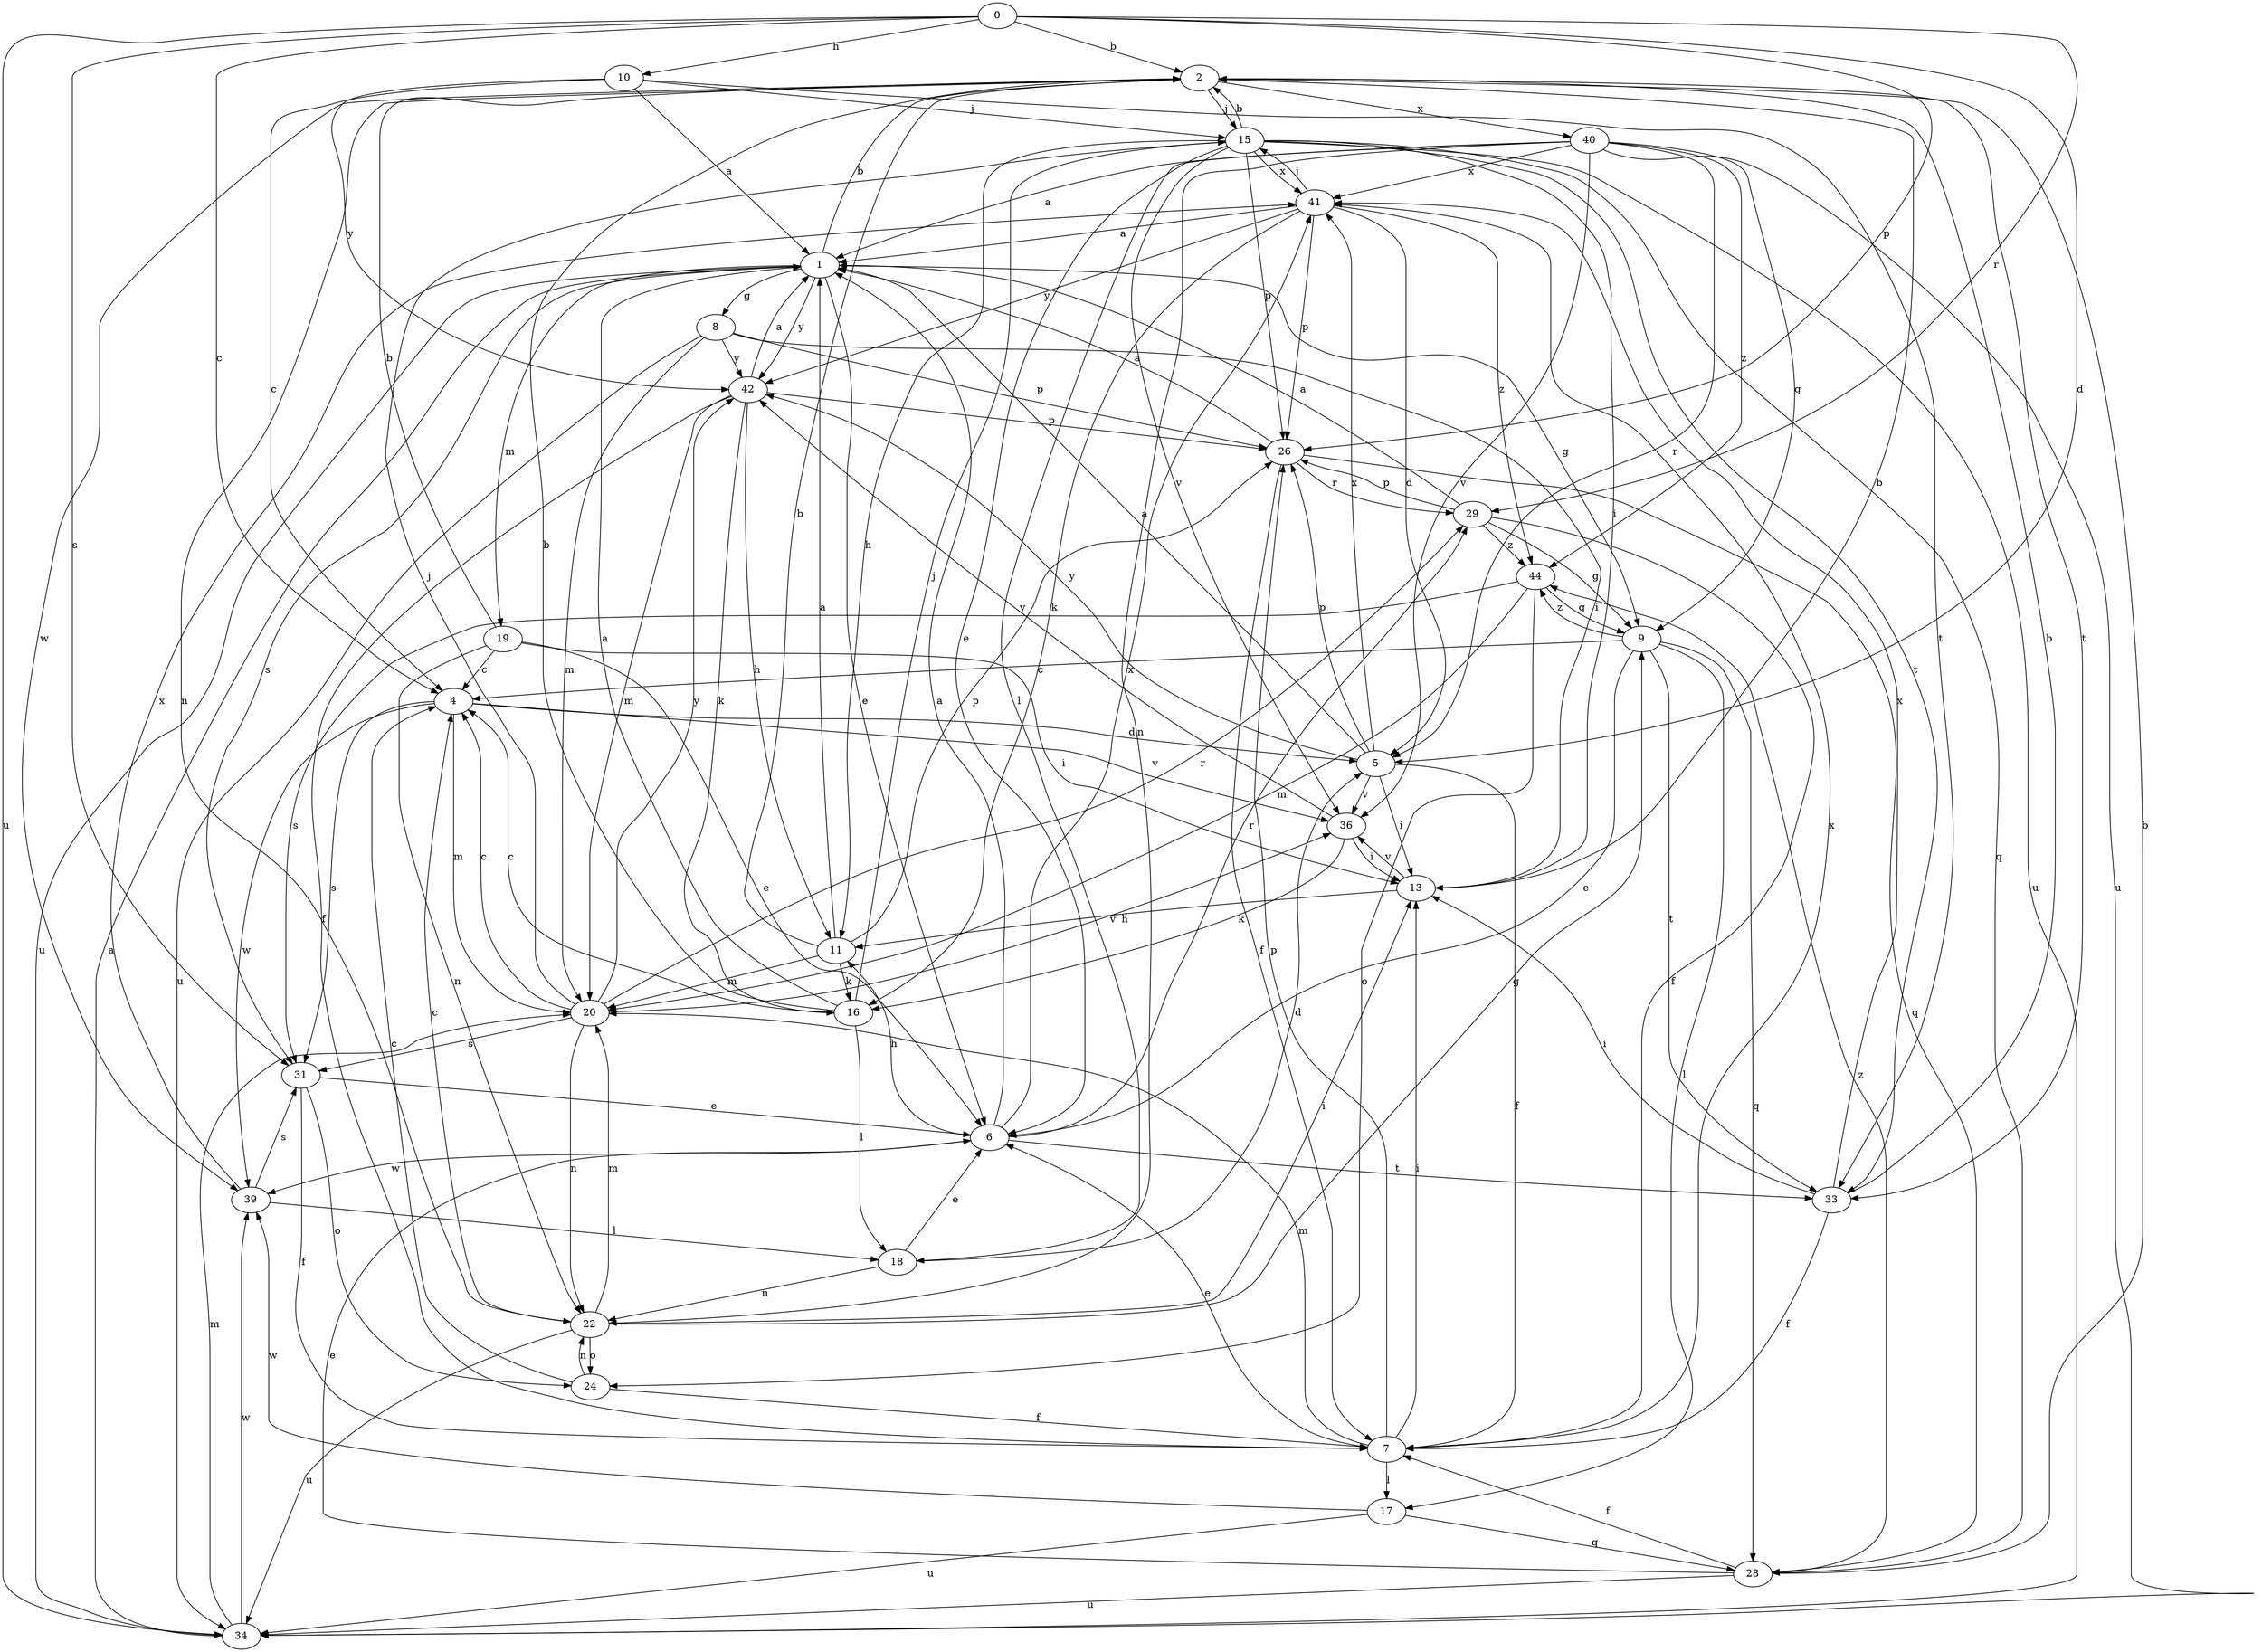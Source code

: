 strict digraph  {
0;
1;
2;
4;
5;
6;
7;
8;
9;
10;
11;
13;
15;
16;
17;
18;
19;
20;
22;
24;
26;
28;
29;
31;
33;
34;
36;
39;
40;
41;
42;
44;
0 -> 2  [label=b];
0 -> 4  [label=c];
0 -> 5  [label=d];
0 -> 10  [label=h];
0 -> 26  [label=p];
0 -> 29  [label=r];
0 -> 31  [label=s];
0 -> 34  [label=u];
1 -> 2  [label=b];
1 -> 6  [label=e];
1 -> 8  [label=g];
1 -> 9  [label=g];
1 -> 19  [label=m];
1 -> 31  [label=s];
1 -> 34  [label=u];
1 -> 42  [label=y];
2 -> 15  [label=j];
2 -> 22  [label=n];
2 -> 33  [label=t];
2 -> 39  [label=w];
2 -> 40  [label=x];
4 -> 5  [label=d];
4 -> 20  [label=m];
4 -> 31  [label=s];
4 -> 36  [label=v];
4 -> 39  [label=w];
5 -> 1  [label=a];
5 -> 7  [label=f];
5 -> 13  [label=i];
5 -> 26  [label=p];
5 -> 36  [label=v];
5 -> 41  [label=x];
5 -> 42  [label=y];
6 -> 1  [label=a];
6 -> 11  [label=h];
6 -> 29  [label=r];
6 -> 33  [label=t];
6 -> 39  [label=w];
6 -> 41  [label=x];
7 -> 6  [label=e];
7 -> 13  [label=i];
7 -> 17  [label=l];
7 -> 20  [label=m];
7 -> 26  [label=p];
7 -> 41  [label=x];
8 -> 13  [label=i];
8 -> 20  [label=m];
8 -> 26  [label=p];
8 -> 34  [label=u];
8 -> 42  [label=y];
9 -> 4  [label=c];
9 -> 6  [label=e];
9 -> 17  [label=l];
9 -> 28  [label=q];
9 -> 33  [label=t];
9 -> 44  [label=z];
10 -> 1  [label=a];
10 -> 4  [label=c];
10 -> 15  [label=j];
10 -> 33  [label=t];
10 -> 42  [label=y];
11 -> 1  [label=a];
11 -> 2  [label=b];
11 -> 16  [label=k];
11 -> 20  [label=m];
11 -> 26  [label=p];
13 -> 2  [label=b];
13 -> 11  [label=h];
13 -> 36  [label=v];
15 -> 2  [label=b];
15 -> 6  [label=e];
15 -> 11  [label=h];
15 -> 13  [label=i];
15 -> 26  [label=p];
15 -> 28  [label=q];
15 -> 33  [label=t];
15 -> 34  [label=u];
15 -> 36  [label=v];
15 -> 41  [label=x];
16 -> 1  [label=a];
16 -> 2  [label=b];
16 -> 4  [label=c];
16 -> 15  [label=j];
16 -> 18  [label=l];
17 -> 28  [label=q];
17 -> 34  [label=u];
17 -> 39  [label=w];
18 -> 5  [label=d];
18 -> 6  [label=e];
18 -> 22  [label=n];
19 -> 2  [label=b];
19 -> 4  [label=c];
19 -> 6  [label=e];
19 -> 13  [label=i];
19 -> 22  [label=n];
20 -> 4  [label=c];
20 -> 15  [label=j];
20 -> 22  [label=n];
20 -> 29  [label=r];
20 -> 31  [label=s];
20 -> 36  [label=v];
20 -> 42  [label=y];
22 -> 4  [label=c];
22 -> 9  [label=g];
22 -> 13  [label=i];
22 -> 20  [label=m];
22 -> 24  [label=o];
22 -> 34  [label=u];
24 -> 4  [label=c];
24 -> 7  [label=f];
24 -> 22  [label=n];
26 -> 1  [label=a];
26 -> 7  [label=f];
26 -> 28  [label=q];
26 -> 29  [label=r];
28 -> 2  [label=b];
28 -> 6  [label=e];
28 -> 7  [label=f];
28 -> 34  [label=u];
28 -> 44  [label=z];
29 -> 1  [label=a];
29 -> 7  [label=f];
29 -> 9  [label=g];
29 -> 26  [label=p];
29 -> 44  [label=z];
31 -> 6  [label=e];
31 -> 7  [label=f];
31 -> 24  [label=o];
33 -> 2  [label=b];
33 -> 7  [label=f];
33 -> 13  [label=i];
33 -> 41  [label=x];
34 -> 1  [label=a];
34 -> 20  [label=m];
34 -> 39  [label=w];
36 -> 13  [label=i];
36 -> 16  [label=k];
36 -> 42  [label=y];
39 -> 18  [label=l];
39 -> 31  [label=s];
39 -> 41  [label=x];
40 -> 1  [label=a];
40 -> 9  [label=g];
40 -> 18  [label=l];
40 -> 22  [label=n];
40 -> 34  [label=u];
40 -> 36  [label=v];
40 -> 41  [label=x];
40 -> 44  [label=z];
40 -> 5  [label=r];
41 -> 1  [label=a];
41 -> 5  [label=d];
41 -> 15  [label=j];
41 -> 16  [label=k];
41 -> 26  [label=p];
41 -> 42  [label=y];
41 -> 44  [label=z];
42 -> 1  [label=a];
42 -> 7  [label=f];
42 -> 11  [label=h];
42 -> 16  [label=k];
42 -> 20  [label=m];
42 -> 26  [label=p];
44 -> 9  [label=g];
44 -> 20  [label=m];
44 -> 24  [label=o];
44 -> 31  [label=s];
}
